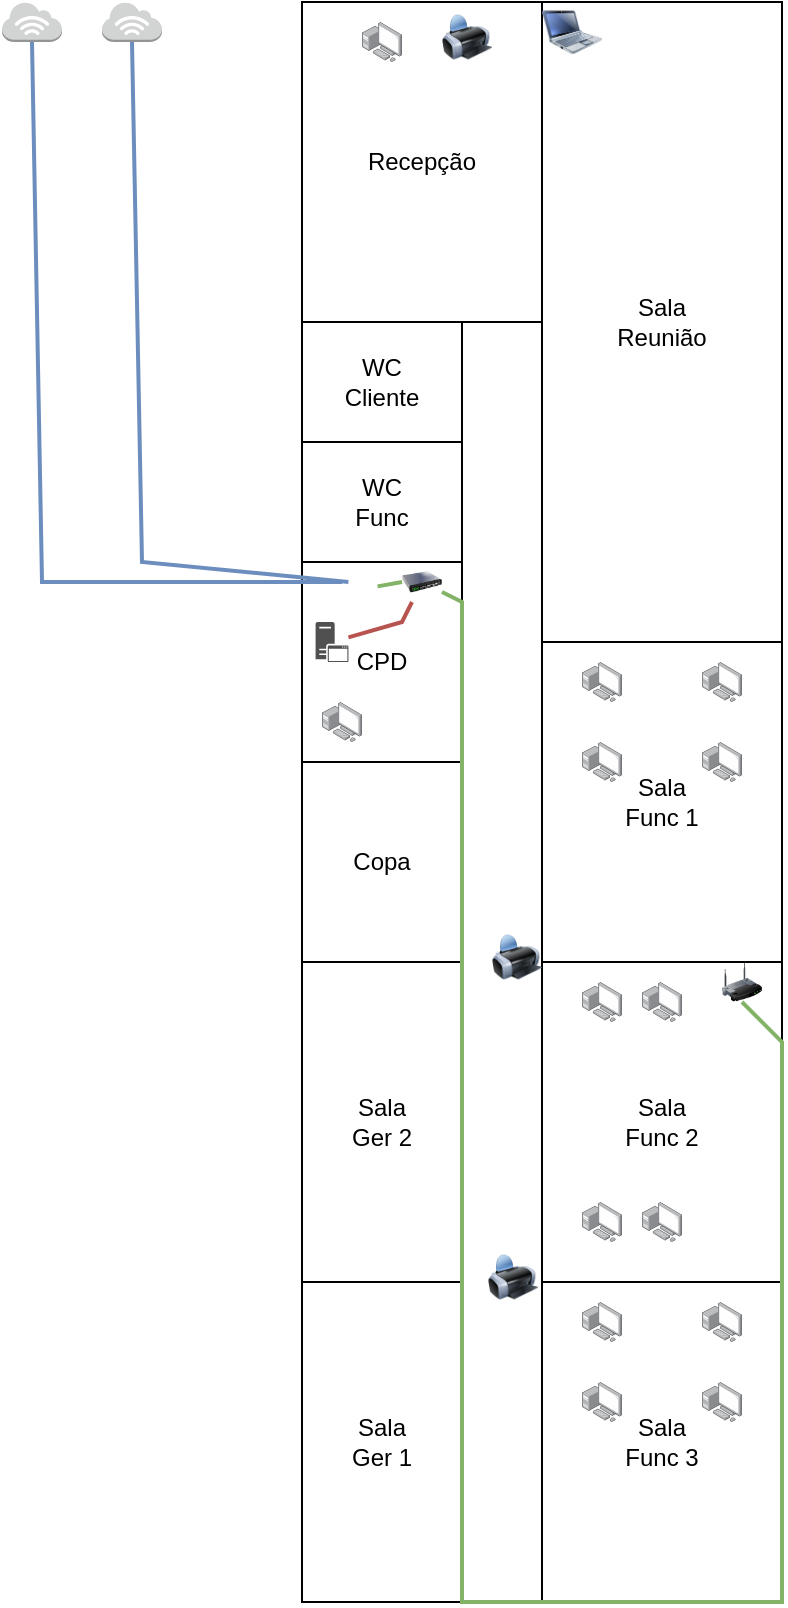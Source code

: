 <mxfile version="26.0.11">
  <diagram name="Página-1" id="WyUjAa4Jo-pIKM8Ton7K">
    <mxGraphModel dx="1163" dy="636" grid="1" gridSize="10" guides="1" tooltips="1" connect="1" arrows="1" fold="1" page="1" pageScale="1" pageWidth="827" pageHeight="1169" math="0" shadow="0">
      <root>
        <mxCell id="0" />
        <mxCell id="1" parent="0" />
        <mxCell id="PbYtUcGD8D3-ErM_iaPP-1" value="Sala&lt;div&gt;Reunião&lt;/div&gt;" style="rounded=0;whiteSpace=wrap;html=1;" vertex="1" parent="1">
          <mxGeometry x="440" y="80" width="120" height="320" as="geometry" />
        </mxCell>
        <mxCell id="PbYtUcGD8D3-ErM_iaPP-4" value="Sala&lt;div&gt;Func 1&lt;/div&gt;" style="rounded=0;whiteSpace=wrap;html=1;" vertex="1" parent="1">
          <mxGeometry x="440" y="400" width="120" height="160" as="geometry" />
        </mxCell>
        <mxCell id="PbYtUcGD8D3-ErM_iaPP-5" value="Sala&lt;div&gt;Func 2&lt;/div&gt;" style="rounded=0;whiteSpace=wrap;html=1;" vertex="1" parent="1">
          <mxGeometry x="440" y="560" width="120" height="160" as="geometry" />
        </mxCell>
        <mxCell id="PbYtUcGD8D3-ErM_iaPP-6" value="Sala&lt;div&gt;Func 3&lt;/div&gt;" style="rounded=0;whiteSpace=wrap;html=1;" vertex="1" parent="1">
          <mxGeometry x="440" y="720" width="120" height="160" as="geometry" />
        </mxCell>
        <mxCell id="PbYtUcGD8D3-ErM_iaPP-8" value="Recepção" style="rounded=0;whiteSpace=wrap;html=1;" vertex="1" parent="1">
          <mxGeometry x="320" y="80" width="120" height="160" as="geometry" />
        </mxCell>
        <mxCell id="PbYtUcGD8D3-ErM_iaPP-9" value="WC&lt;div&gt;Cliente&lt;/div&gt;" style="rounded=0;whiteSpace=wrap;html=1;" vertex="1" parent="1">
          <mxGeometry x="320" y="240" width="80" height="60" as="geometry" />
        </mxCell>
        <mxCell id="PbYtUcGD8D3-ErM_iaPP-10" value="WC&lt;div&gt;Func&lt;/div&gt;" style="rounded=0;whiteSpace=wrap;html=1;" vertex="1" parent="1">
          <mxGeometry x="320" y="300" width="80" height="60" as="geometry" />
        </mxCell>
        <mxCell id="PbYtUcGD8D3-ErM_iaPP-11" value="CPD" style="rounded=0;whiteSpace=wrap;html=1;" vertex="1" parent="1">
          <mxGeometry x="320" y="360" width="80" height="100" as="geometry" />
        </mxCell>
        <mxCell id="PbYtUcGD8D3-ErM_iaPP-12" value="Copa" style="rounded=0;whiteSpace=wrap;html=1;" vertex="1" parent="1">
          <mxGeometry x="320" y="460" width="80" height="100" as="geometry" />
        </mxCell>
        <mxCell id="PbYtUcGD8D3-ErM_iaPP-13" value="Sala&lt;div&gt;Ger 2&lt;/div&gt;" style="rounded=0;whiteSpace=wrap;html=1;" vertex="1" parent="1">
          <mxGeometry x="320" y="560" width="80" height="160" as="geometry" />
        </mxCell>
        <mxCell id="PbYtUcGD8D3-ErM_iaPP-14" value="Sala&lt;div&gt;Ger 1&lt;/div&gt;" style="rounded=0;whiteSpace=wrap;html=1;" vertex="1" parent="1">
          <mxGeometry x="320" y="720" width="80" height="160" as="geometry" />
        </mxCell>
        <mxCell id="PbYtUcGD8D3-ErM_iaPP-15" value="" style="rounded=0;whiteSpace=wrap;html=1;" vertex="1" parent="1">
          <mxGeometry x="400" y="240" width="40" height="640" as="geometry" />
        </mxCell>
        <mxCell id="PbYtUcGD8D3-ErM_iaPP-18" value="" style="image;points=[];aspect=fixed;html=1;align=center;shadow=0;dashed=0;image=img/lib/allied_telesis/computer_and_terminals/Personal_Computer_with_Server.svg;" vertex="1" parent="1">
          <mxGeometry x="460" y="410" width="20" height="20" as="geometry" />
        </mxCell>
        <mxCell id="PbYtUcGD8D3-ErM_iaPP-39" value="" style="image;html=1;image=img/lib/clip_art/computers/Printer_128x128.png" vertex="1" parent="1">
          <mxGeometry x="390" y="85" width="25" height="25" as="geometry" />
        </mxCell>
        <mxCell id="PbYtUcGD8D3-ErM_iaPP-40" value="" style="image;html=1;image=img/lib/clip_art/computers/Netbook_128x128.png" vertex="1" parent="1">
          <mxGeometry x="440" y="80" width="30" height="30" as="geometry" />
        </mxCell>
        <mxCell id="PbYtUcGD8D3-ErM_iaPP-45" value="" style="outlineConnect=0;dashed=0;verticalLabelPosition=bottom;verticalAlign=top;align=center;html=1;shape=mxgraph.aws3.internet_3;fillColor=#D2D3D3;gradientColor=none;" vertex="1" parent="1">
          <mxGeometry x="220" y="80" width="30" height="20" as="geometry" />
        </mxCell>
        <mxCell id="PbYtUcGD8D3-ErM_iaPP-49" value="" style="sketch=0;pointerEvents=1;shadow=0;dashed=0;html=1;strokeColor=none;fillColor=#505050;labelPosition=center;verticalLabelPosition=bottom;verticalAlign=top;outlineConnect=0;align=center;shape=mxgraph.office.servers.application_server;" vertex="1" parent="1">
          <mxGeometry x="326.79" y="390" width="16.43" height="20" as="geometry" />
        </mxCell>
        <mxCell id="PbYtUcGD8D3-ErM_iaPP-53" value="" style="shape=image;html=1;verticalAlign=top;verticalLabelPosition=bottom;labelBackgroundColor=#ffffff;imageAspect=0;aspect=fixed;image=https://cdn2.iconfinder.com/data/icons/whcompare-isometric-web-hosting-servers/50/firewall-server-128.png" vertex="1" parent="1">
          <mxGeometry x="340" y="360" width="20" height="20" as="geometry" />
        </mxCell>
        <mxCell id="PbYtUcGD8D3-ErM_iaPP-54" value="" style="outlineConnect=0;dashed=0;verticalLabelPosition=bottom;verticalAlign=top;align=center;html=1;shape=mxgraph.aws3.internet_3;fillColor=#D2D3D3;gradientColor=none;" vertex="1" parent="1">
          <mxGeometry x="170" y="80" width="30" height="20" as="geometry" />
        </mxCell>
        <mxCell id="PbYtUcGD8D3-ErM_iaPP-65" value="" style="image;points=[];aspect=fixed;html=1;align=center;shadow=0;dashed=0;image=img/lib/allied_telesis/computer_and_terminals/Personal_Computer_with_Server.svg;" vertex="1" parent="1">
          <mxGeometry x="330" y="430" width="20" height="20" as="geometry" />
        </mxCell>
        <mxCell id="PbYtUcGD8D3-ErM_iaPP-66" value="" style="image;points=[];aspect=fixed;html=1;align=center;shadow=0;dashed=0;image=img/lib/allied_telesis/computer_and_terminals/Personal_Computer_with_Server.svg;" vertex="1" parent="1">
          <mxGeometry x="520" y="410" width="20" height="20" as="geometry" />
        </mxCell>
        <mxCell id="PbYtUcGD8D3-ErM_iaPP-67" value="" style="image;points=[];aspect=fixed;html=1;align=center;shadow=0;dashed=0;image=img/lib/allied_telesis/computer_and_terminals/Personal_Computer_with_Server.svg;" vertex="1" parent="1">
          <mxGeometry x="460" y="450" width="20" height="20" as="geometry" />
        </mxCell>
        <mxCell id="PbYtUcGD8D3-ErM_iaPP-68" value="" style="image;points=[];aspect=fixed;html=1;align=center;shadow=0;dashed=0;image=img/lib/allied_telesis/computer_and_terminals/Personal_Computer_with_Server.svg;" vertex="1" parent="1">
          <mxGeometry x="520" y="450" width="20" height="20" as="geometry" />
        </mxCell>
        <mxCell id="PbYtUcGD8D3-ErM_iaPP-69" value="" style="image;points=[];aspect=fixed;html=1;align=center;shadow=0;dashed=0;image=img/lib/allied_telesis/computer_and_terminals/Personal_Computer_with_Server.svg;" vertex="1" parent="1">
          <mxGeometry x="460" y="730" width="20" height="20" as="geometry" />
        </mxCell>
        <mxCell id="PbYtUcGD8D3-ErM_iaPP-70" value="" style="image;points=[];aspect=fixed;html=1;align=center;shadow=0;dashed=0;image=img/lib/allied_telesis/computer_and_terminals/Personal_Computer_with_Server.svg;" vertex="1" parent="1">
          <mxGeometry x="520" y="730" width="20" height="20" as="geometry" />
        </mxCell>
        <mxCell id="PbYtUcGD8D3-ErM_iaPP-71" value="" style="image;points=[];aspect=fixed;html=1;align=center;shadow=0;dashed=0;image=img/lib/allied_telesis/computer_and_terminals/Personal_Computer_with_Server.svg;" vertex="1" parent="1">
          <mxGeometry x="460" y="770" width="20" height="20" as="geometry" />
        </mxCell>
        <mxCell id="PbYtUcGD8D3-ErM_iaPP-72" value="" style="image;points=[];aspect=fixed;html=1;align=center;shadow=0;dashed=0;image=img/lib/allied_telesis/computer_and_terminals/Personal_Computer_with_Server.svg;" vertex="1" parent="1">
          <mxGeometry x="520" y="770" width="20" height="20" as="geometry" />
        </mxCell>
        <mxCell id="PbYtUcGD8D3-ErM_iaPP-73" value="" style="image;points=[];aspect=fixed;html=1;align=center;shadow=0;dashed=0;image=img/lib/allied_telesis/computer_and_terminals/Personal_Computer_with_Server.svg;" vertex="1" parent="1">
          <mxGeometry x="460" y="570" width="20" height="20" as="geometry" />
        </mxCell>
        <mxCell id="PbYtUcGD8D3-ErM_iaPP-74" value="" style="image;points=[];aspect=fixed;html=1;align=center;shadow=0;dashed=0;image=img/lib/allied_telesis/computer_and_terminals/Personal_Computer_with_Server.svg;" vertex="1" parent="1">
          <mxGeometry x="490" y="570" width="20" height="20" as="geometry" />
        </mxCell>
        <mxCell id="PbYtUcGD8D3-ErM_iaPP-75" value="" style="image;points=[];aspect=fixed;html=1;align=center;shadow=0;dashed=0;image=img/lib/allied_telesis/computer_and_terminals/Personal_Computer_with_Server.svg;" vertex="1" parent="1">
          <mxGeometry x="460" y="680" width="20" height="20" as="geometry" />
        </mxCell>
        <mxCell id="PbYtUcGD8D3-ErM_iaPP-76" value="" style="image;points=[];aspect=fixed;html=1;align=center;shadow=0;dashed=0;image=img/lib/allied_telesis/computer_and_terminals/Personal_Computer_with_Server.svg;" vertex="1" parent="1">
          <mxGeometry x="490" y="680" width="20" height="20" as="geometry" />
        </mxCell>
        <mxCell id="PbYtUcGD8D3-ErM_iaPP-77" value="" style="image;points=[];aspect=fixed;html=1;align=center;shadow=0;dashed=0;image=img/lib/allied_telesis/computer_and_terminals/Personal_Computer_with_Server.svg;" vertex="1" parent="1">
          <mxGeometry x="350" y="90" width="20" height="20" as="geometry" />
        </mxCell>
        <mxCell id="PbYtUcGD8D3-ErM_iaPP-78" value="" style="image;html=1;image=img/lib/clip_art/networking/Switch_128x128.png" vertex="1" parent="1">
          <mxGeometry x="370" y="360" width="20" height="20" as="geometry" />
        </mxCell>
        <mxCell id="PbYtUcGD8D3-ErM_iaPP-80" value="" style="endArrow=none;html=1;rounded=0;exitX=0.5;exitY=1;exitDx=0;exitDy=0;exitPerimeter=0;fillColor=#dae8fc;strokeColor=#6c8ebf;strokeWidth=2;" edge="1" parent="1" source="PbYtUcGD8D3-ErM_iaPP-45">
          <mxGeometry width="50" height="50" relative="1" as="geometry">
            <mxPoint x="280" y="370" as="sourcePoint" />
            <mxPoint x="343.22" y="370" as="targetPoint" />
            <Array as="points">
              <mxPoint x="240" y="360" />
            </Array>
          </mxGeometry>
        </mxCell>
        <mxCell id="PbYtUcGD8D3-ErM_iaPP-81" value="" style="endArrow=none;html=1;rounded=0;exitX=0.5;exitY=1;exitDx=0;exitDy=0;exitPerimeter=0;fillColor=#dae8fc;strokeColor=#6c8ebf;strokeWidth=2;" edge="1" parent="1" source="PbYtUcGD8D3-ErM_iaPP-54" target="PbYtUcGD8D3-ErM_iaPP-53">
          <mxGeometry width="50" height="50" relative="1" as="geometry">
            <mxPoint x="300" y="270" as="sourcePoint" />
            <mxPoint x="350" y="220" as="targetPoint" />
            <Array as="points">
              <mxPoint x="190" y="370" />
            </Array>
          </mxGeometry>
        </mxCell>
        <mxCell id="PbYtUcGD8D3-ErM_iaPP-82" value="" style="endArrow=none;html=1;rounded=0;exitX=0.89;exitY=0.61;exitDx=0;exitDy=0;exitPerimeter=0;entryX=0;entryY=0.5;entryDx=0;entryDy=0;fillColor=#d5e8d4;strokeColor=#82b366;strokeWidth=2;" edge="1" parent="1" source="PbYtUcGD8D3-ErM_iaPP-53" target="PbYtUcGD8D3-ErM_iaPP-78">
          <mxGeometry width="50" height="50" relative="1" as="geometry">
            <mxPoint x="365" y="380" as="sourcePoint" />
            <mxPoint x="415" y="330" as="targetPoint" />
          </mxGeometry>
        </mxCell>
        <mxCell id="PbYtUcGD8D3-ErM_iaPP-83" value="" style="endArrow=none;html=1;rounded=0;fillColor=#f8cecc;strokeColor=#b85450;strokeWidth=2;" edge="1" parent="1" source="PbYtUcGD8D3-ErM_iaPP-49" target="PbYtUcGD8D3-ErM_iaPP-78">
          <mxGeometry width="50" height="50" relative="1" as="geometry">
            <mxPoint x="360" y="440" as="sourcePoint" />
            <mxPoint x="410" y="390" as="targetPoint" />
            <Array as="points">
              <mxPoint x="370" y="390" />
            </Array>
          </mxGeometry>
        </mxCell>
        <mxCell id="PbYtUcGD8D3-ErM_iaPP-86" value="" style="image;html=1;image=img/lib/clip_art/computers/Printer_128x128.png" vertex="1" parent="1">
          <mxGeometry x="415" y="545" width="25" height="25" as="geometry" />
        </mxCell>
        <mxCell id="PbYtUcGD8D3-ErM_iaPP-87" value="" style="image;html=1;image=img/lib/clip_art/computers/Printer_128x128.png" vertex="1" parent="1">
          <mxGeometry x="413" y="705" width="25" height="25" as="geometry" />
        </mxCell>
        <mxCell id="PbYtUcGD8D3-ErM_iaPP-88" value="" style="endArrow=none;html=1;rounded=0;fillColor=#d5e8d4;strokeColor=#82b366;strokeWidth=2;entryX=0.5;entryY=1;entryDx=0;entryDy=0;" edge="1" parent="1" source="PbYtUcGD8D3-ErM_iaPP-78" target="PbYtUcGD8D3-ErM_iaPP-90">
          <mxGeometry width="50" height="50" relative="1" as="geometry">
            <mxPoint x="402.5" y="410" as="sourcePoint" />
            <mxPoint x="555" y="580" as="targetPoint" />
            <Array as="points">
              <mxPoint x="400" y="380" />
              <mxPoint x="400" y="880" />
              <mxPoint x="560" y="880" />
              <mxPoint x="560" y="600" />
            </Array>
          </mxGeometry>
        </mxCell>
        <mxCell id="PbYtUcGD8D3-ErM_iaPP-90" value="" style="image;html=1;image=img/lib/clip_art/networking/Wireless_Router_128x128.png" vertex="1" parent="1">
          <mxGeometry x="530" y="560" width="20" height="20" as="geometry" />
        </mxCell>
      </root>
    </mxGraphModel>
  </diagram>
</mxfile>
